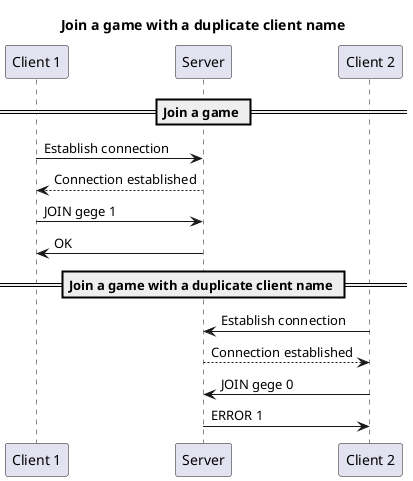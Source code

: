 @startuml joinWithDuplicate

title Join a game with a duplicate client name

participant "Client 1" as Client1
participant "Server" as Server
participant "Client 2" as Client2

== Join a game ==
Client1->Server: Establish connection
Server-->Client1: Connection established
Client1->Server: JOIN gege 1
Server->Client1: OK

== Join a game with a duplicate client name ==
Client2->Server: Establish connection
Server-->Client2: Connection established
Client2->Server: JOIN gege 0
Server->Client2: ERROR 1

@enduml
